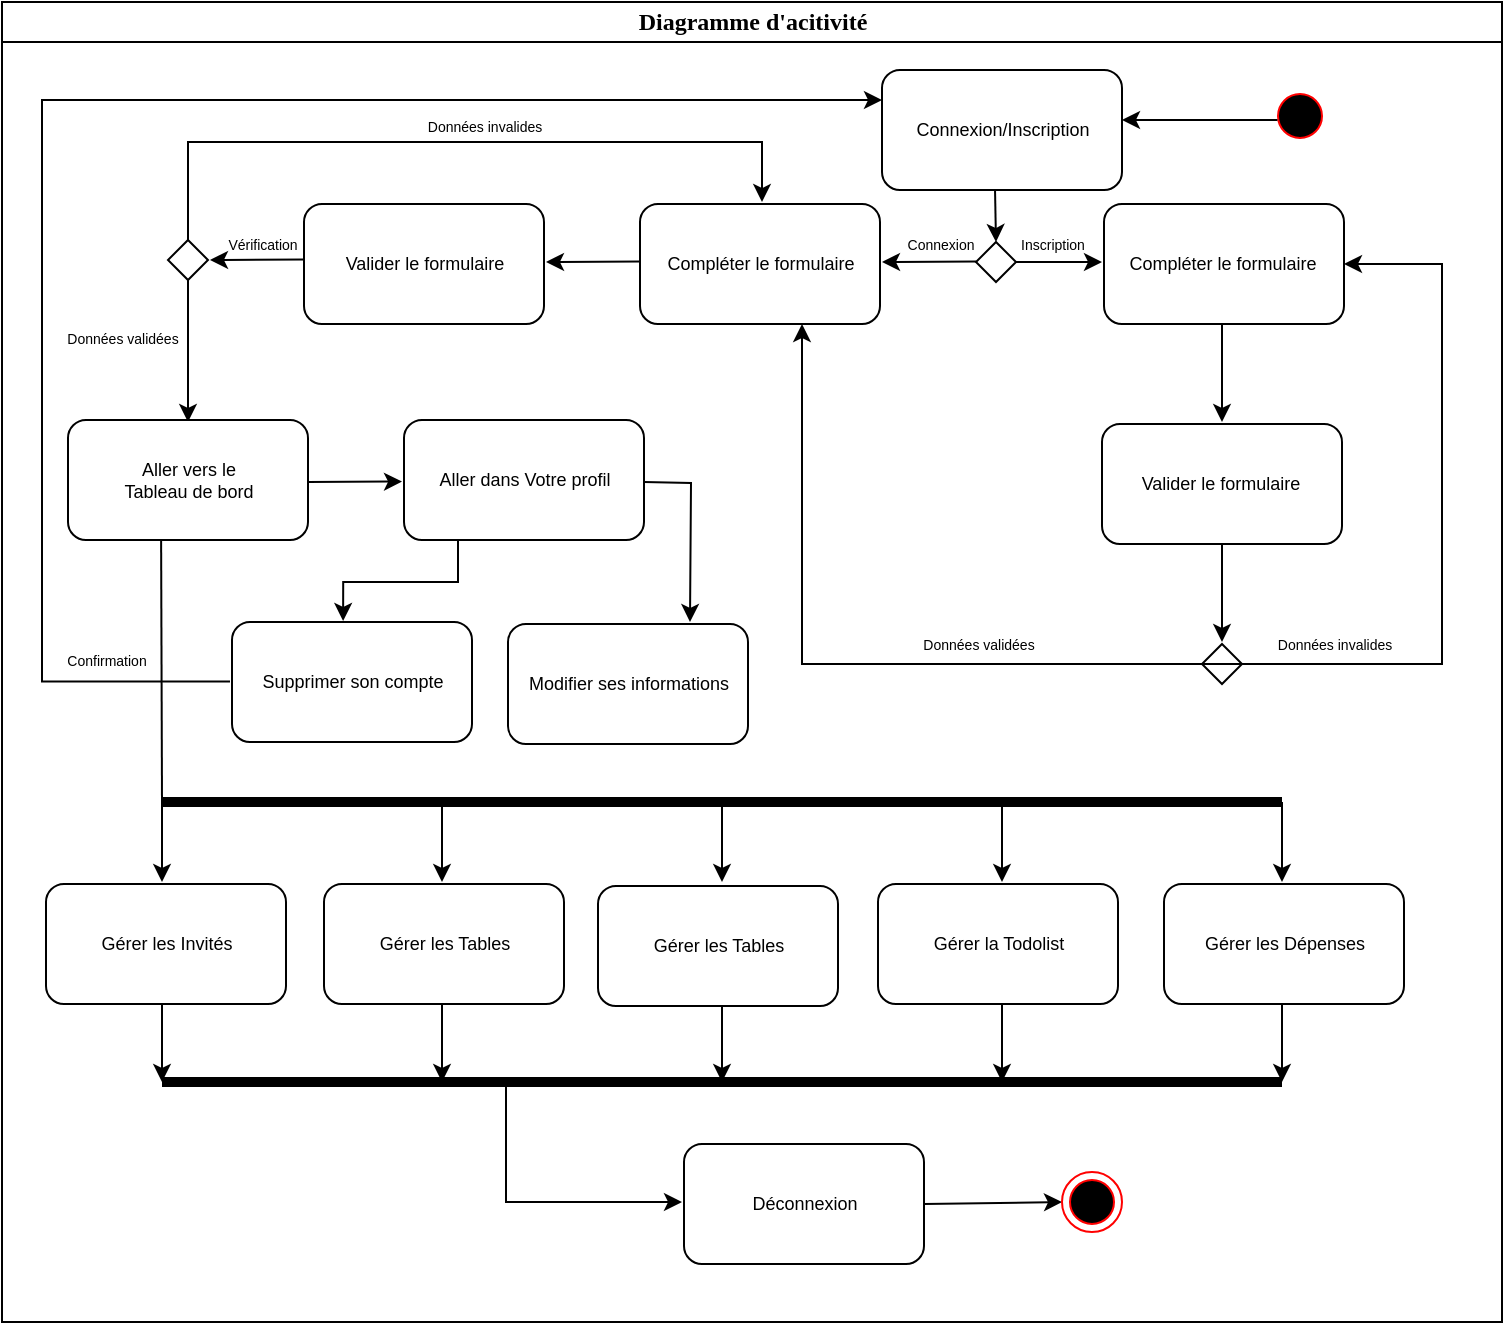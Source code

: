 <mxfile version="20.1.1" type="github">
  <diagram name="Page-1" id="0783ab3e-0a74-02c8-0abd-f7b4e66b4bec">
    <mxGraphModel dx="996" dy="680" grid="1" gridSize="10" guides="1" tooltips="1" connect="1" arrows="1" fold="1" page="1" pageScale="1" pageWidth="850" pageHeight="1100" background="none" math="0" shadow="0">
      <root>
        <mxCell id="0" />
        <mxCell id="1" parent="0" />
        <mxCell id="1c1d494c118603dd-1" value="Diagramme d&#39;acitivité" style="swimlane;html=1;childLayout=stackLayout;startSize=20;rounded=0;shadow=0;comic=0;labelBackgroundColor=none;strokeWidth=1;fontFamily=Verdana;fontSize=12;align=center;" parent="1" vertex="1">
          <mxGeometry x="40" y="20" width="750" height="660" as="geometry" />
        </mxCell>
        <mxCell id="aLRL2a5Y_UuWTGW3Ucmm-10" value="" style="endArrow=classic;html=1;rounded=0;exitX=0.471;exitY=1.004;exitDx=0;exitDy=0;exitPerimeter=0;" edge="1" parent="1c1d494c118603dd-1" source="aLRL2a5Y_UuWTGW3Ucmm-8">
          <mxGeometry width="50" height="50" relative="1" as="geometry">
            <mxPoint x="538.86" y="140.04" as="sourcePoint" />
            <mxPoint x="497" y="120" as="targetPoint" />
          </mxGeometry>
        </mxCell>
        <mxCell id="aLRL2a5Y_UuWTGW3Ucmm-12" value="" style="endArrow=classic;html=1;rounded=0;exitX=0.124;exitY=0.568;exitDx=0;exitDy=0;exitPerimeter=0;" edge="1" parent="1c1d494c118603dd-1">
          <mxGeometry width="50" height="50" relative="1" as="geometry">
            <mxPoint x="487" y="129.78" as="sourcePoint" />
            <mxPoint x="440" y="130" as="targetPoint" />
          </mxGeometry>
        </mxCell>
        <mxCell id="aLRL2a5Y_UuWTGW3Ucmm-26" value="" style="endArrow=classic;html=1;rounded=0;exitX=0.5;exitY=0;exitDx=0;exitDy=0;edgeStyle=orthogonalEdgeStyle;" edge="1" parent="1c1d494c118603dd-1" source="aLRL2a5Y_UuWTGW3Ucmm-23">
          <mxGeometry width="50" height="50" relative="1" as="geometry">
            <mxPoint x="90" y="110" as="sourcePoint" />
            <mxPoint x="380" y="100" as="targetPoint" />
            <Array as="points">
              <mxPoint x="93" y="70" />
              <mxPoint x="380" y="70" />
            </Array>
          </mxGeometry>
        </mxCell>
        <mxCell id="aLRL2a5Y_UuWTGW3Ucmm-28" value="" style="endArrow=classic;html=1;rounded=0;exitX=0.5;exitY=1;exitDx=0;exitDy=0;" edge="1" parent="1c1d494c118603dd-1" source="aLRL2a5Y_UuWTGW3Ucmm-23">
          <mxGeometry width="50" height="50" relative="1" as="geometry">
            <mxPoint x="90" y="140" as="sourcePoint" />
            <mxPoint x="93" y="210" as="targetPoint" />
          </mxGeometry>
        </mxCell>
        <mxCell id="aLRL2a5Y_UuWTGW3Ucmm-32" value="" style="endArrow=classic;html=1;rounded=0;exitX=0.471;exitY=1.004;exitDx=0;exitDy=0;exitPerimeter=0;" edge="1" parent="1c1d494c118603dd-1">
          <mxGeometry width="50" height="50" relative="1" as="geometry">
            <mxPoint x="610.0" y="160" as="sourcePoint" />
            <mxPoint x="610" y="210" as="targetPoint" />
          </mxGeometry>
        </mxCell>
        <mxCell id="aLRL2a5Y_UuWTGW3Ucmm-35" value="" style="endArrow=classic;html=1;rounded=0;exitX=0.471;exitY=1.004;exitDx=0;exitDy=0;exitPerimeter=0;" edge="1" parent="1c1d494c118603dd-1">
          <mxGeometry width="50" height="50" relative="1" as="geometry">
            <mxPoint x="610.0" y="270" as="sourcePoint" />
            <mxPoint x="610" y="320" as="targetPoint" />
          </mxGeometry>
        </mxCell>
        <mxCell id="aLRL2a5Y_UuWTGW3Ucmm-46" value="" style="endArrow=classic;html=1;rounded=0;exitX=0.124;exitY=0.568;exitDx=0;exitDy=0;exitPerimeter=0;edgeStyle=orthogonalEdgeStyle;" edge="1" parent="1c1d494c118603dd-1">
          <mxGeometry width="50" height="50" relative="1" as="geometry">
            <mxPoint x="321" y="240" as="sourcePoint" />
            <mxPoint x="344" y="310" as="targetPoint" />
          </mxGeometry>
        </mxCell>
        <mxCell id="aLRL2a5Y_UuWTGW3Ucmm-55" value="" style="endArrow=classic;html=1;rounded=0;exitX=0.5;exitY=1;exitDx=0;exitDy=0;" edge="1" parent="1c1d494c118603dd-1">
          <mxGeometry width="50" height="50" relative="1" as="geometry">
            <mxPoint x="80" y="400" as="sourcePoint" />
            <mxPoint x="80" y="440" as="targetPoint" />
          </mxGeometry>
        </mxCell>
        <mxCell id="aLRL2a5Y_UuWTGW3Ucmm-56" value="" style="endArrow=classic;html=1;rounded=0;exitX=0.5;exitY=1;exitDx=0;exitDy=0;" edge="1" parent="1c1d494c118603dd-1">
          <mxGeometry width="50" height="50" relative="1" as="geometry">
            <mxPoint x="220" y="400" as="sourcePoint" />
            <mxPoint x="220" y="440" as="targetPoint" />
          </mxGeometry>
        </mxCell>
        <mxCell id="aLRL2a5Y_UuWTGW3Ucmm-57" value="" style="endArrow=classic;html=1;rounded=0;exitX=0.5;exitY=1;exitDx=0;exitDy=0;" edge="1" parent="1c1d494c118603dd-1">
          <mxGeometry width="50" height="50" relative="1" as="geometry">
            <mxPoint x="360" y="400" as="sourcePoint" />
            <mxPoint x="360" y="440" as="targetPoint" />
          </mxGeometry>
        </mxCell>
        <mxCell id="aLRL2a5Y_UuWTGW3Ucmm-58" value="" style="endArrow=classic;html=1;rounded=0;exitX=0.5;exitY=1;exitDx=0;exitDy=0;" edge="1" parent="1c1d494c118603dd-1">
          <mxGeometry width="50" height="50" relative="1" as="geometry">
            <mxPoint x="500" y="400" as="sourcePoint" />
            <mxPoint x="500" y="440" as="targetPoint" />
          </mxGeometry>
        </mxCell>
        <mxCell id="aLRL2a5Y_UuWTGW3Ucmm-72" value="" style="endArrow=classic;html=1;rounded=0;exitX=0.5;exitY=1;exitDx=0;exitDy=0;" edge="1" parent="1c1d494c118603dd-1">
          <mxGeometry width="50" height="50" relative="1" as="geometry">
            <mxPoint x="80" y="500.0" as="sourcePoint" />
            <mxPoint x="80" y="540.0" as="targetPoint" />
          </mxGeometry>
        </mxCell>
        <mxCell id="aLRL2a5Y_UuWTGW3Ucmm-73" value="" style="endArrow=classic;html=1;rounded=0;exitX=0.5;exitY=1;exitDx=0;exitDy=0;" edge="1" parent="1c1d494c118603dd-1">
          <mxGeometry width="50" height="50" relative="1" as="geometry">
            <mxPoint x="220" y="500" as="sourcePoint" />
            <mxPoint x="220" y="540" as="targetPoint" />
          </mxGeometry>
        </mxCell>
        <mxCell id="aLRL2a5Y_UuWTGW3Ucmm-74" value="" style="endArrow=classic;html=1;rounded=0;exitX=0.5;exitY=1;exitDx=0;exitDy=0;" edge="1" parent="1c1d494c118603dd-1">
          <mxGeometry width="50" height="50" relative="1" as="geometry">
            <mxPoint x="360.0" y="500" as="sourcePoint" />
            <mxPoint x="360.0" y="540" as="targetPoint" />
          </mxGeometry>
        </mxCell>
        <mxCell id="aLRL2a5Y_UuWTGW3Ucmm-75" value="" style="endArrow=classic;html=1;rounded=0;exitX=0.5;exitY=1;exitDx=0;exitDy=0;" edge="1" parent="1c1d494c118603dd-1">
          <mxGeometry width="50" height="50" relative="1" as="geometry">
            <mxPoint x="500.0" y="500" as="sourcePoint" />
            <mxPoint x="500.0" y="540" as="targetPoint" />
          </mxGeometry>
        </mxCell>
        <mxCell id="aLRL2a5Y_UuWTGW3Ucmm-93" value="" style="endArrow=classic;html=1;rounded=0;exitX=0.5;exitY=1;exitDx=0;exitDy=0;" edge="1" parent="1c1d494c118603dd-1">
          <mxGeometry width="50" height="50" relative="1" as="geometry">
            <mxPoint x="640" y="500.0" as="sourcePoint" />
            <mxPoint x="640" y="540.0" as="targetPoint" />
          </mxGeometry>
        </mxCell>
        <mxCell id="aLRL2a5Y_UuWTGW3Ucmm-94" value="" style="endArrow=none;html=1;rounded=0;fontSize=7;strokeWidth=5;" edge="1" parent="1c1d494c118603dd-1">
          <mxGeometry width="50" height="50" relative="1" as="geometry">
            <mxPoint x="80" y="540" as="sourcePoint" />
            <mxPoint x="640" y="540" as="targetPoint" />
          </mxGeometry>
        </mxCell>
        <mxCell id="aLRL2a5Y_UuWTGW3Ucmm-95" value="" style="endArrow=classic;html=1;rounded=0;exitX=0.5;exitY=1;exitDx=0;exitDy=0;edgeStyle=orthogonalEdgeStyle;" edge="1" parent="1c1d494c118603dd-1">
          <mxGeometry width="50" height="50" relative="1" as="geometry">
            <mxPoint x="252.0" y="540" as="sourcePoint" />
            <mxPoint x="340" y="600" as="targetPoint" />
            <Array as="points">
              <mxPoint x="252" y="600" />
              <mxPoint x="252" y="600" />
            </Array>
          </mxGeometry>
        </mxCell>
        <mxCell id="aLRL2a5Y_UuWTGW3Ucmm-105" value="" style="endArrow=classic;html=1;rounded=0;exitX=0.5;exitY=1;exitDx=0;exitDy=0;" edge="1" parent="1c1d494c118603dd-1">
          <mxGeometry width="50" height="50" relative="1" as="geometry">
            <mxPoint x="640" y="400.0" as="sourcePoint" />
            <mxPoint x="640" y="440.0" as="targetPoint" />
          </mxGeometry>
        </mxCell>
        <mxCell id="aLRL2a5Y_UuWTGW3Ucmm-4" value="" style="ellipse;html=1;shape=startState;fillColor=#000000;strokeColor=#ff0000;" vertex="1" parent="1">
          <mxGeometry x="674" y="62" width="30" height="30" as="geometry" />
        </mxCell>
        <mxCell id="aLRL2a5Y_UuWTGW3Ucmm-6" value="" style="endArrow=classic;html=1;rounded=0;exitX=0.124;exitY=0.568;exitDx=0;exitDy=0;exitPerimeter=0;" edge="1" parent="1" source="aLRL2a5Y_UuWTGW3Ucmm-4">
          <mxGeometry width="50" height="50" relative="1" as="geometry">
            <mxPoint x="590" y="169" as="sourcePoint" />
            <mxPoint x="600" y="79" as="targetPoint" />
          </mxGeometry>
        </mxCell>
        <mxCell id="aLRL2a5Y_UuWTGW3Ucmm-8" value="" style="rounded=1;whiteSpace=wrap;html=1;" vertex="1" parent="1">
          <mxGeometry x="480" y="54" width="120" height="60" as="geometry" />
        </mxCell>
        <mxCell id="aLRL2a5Y_UuWTGW3Ucmm-9" value="Connexion/Inscription" style="text;html=1;resizable=0;autosize=1;align=center;verticalAlign=middle;points=[];fillColor=none;strokeColor=none;rounded=0;fontSize=9;" vertex="1" parent="1">
          <mxGeometry x="485" y="74" width="110" height="20" as="geometry" />
        </mxCell>
        <mxCell id="aLRL2a5Y_UuWTGW3Ucmm-11" value="" style="rhombus;whiteSpace=wrap;html=1;fontSize=9;" vertex="1" parent="1">
          <mxGeometry x="527" y="140" width="20" height="20" as="geometry" />
        </mxCell>
        <mxCell id="aLRL2a5Y_UuWTGW3Ucmm-13" value="" style="endArrow=classic;html=1;rounded=0;exitX=1;exitY=0.5;exitDx=0;exitDy=0;" edge="1" parent="1" source="aLRL2a5Y_UuWTGW3Ucmm-11">
          <mxGeometry width="50" height="50" relative="1" as="geometry">
            <mxPoint x="537" y="159.78" as="sourcePoint" />
            <mxPoint x="590" y="150" as="targetPoint" />
          </mxGeometry>
        </mxCell>
        <mxCell id="aLRL2a5Y_UuWTGW3Ucmm-14" value="Connexion" style="text;html=1;resizable=0;autosize=1;align=center;verticalAlign=middle;points=[];fillColor=none;strokeColor=none;rounded=0;fontSize=7;" vertex="1" parent="1">
          <mxGeometry x="479" y="132" width="60" height="20" as="geometry" />
        </mxCell>
        <mxCell id="aLRL2a5Y_UuWTGW3Ucmm-15" value="Inscription" style="text;html=1;resizable=0;autosize=1;align=center;verticalAlign=middle;points=[];fillColor=none;strokeColor=none;rounded=0;fontSize=7;" vertex="1" parent="1">
          <mxGeometry x="535" y="132" width="60" height="20" as="geometry" />
        </mxCell>
        <mxCell id="aLRL2a5Y_UuWTGW3Ucmm-16" value="" style="rounded=1;whiteSpace=wrap;html=1;fontSize=4;" vertex="1" parent="1">
          <mxGeometry x="359" y="121" width="120" height="60" as="geometry" />
        </mxCell>
        <mxCell id="aLRL2a5Y_UuWTGW3Ucmm-17" value="Compléter le formulaire" style="text;html=1;resizable=0;autosize=1;align=center;verticalAlign=middle;points=[];fillColor=none;strokeColor=none;rounded=0;fontSize=9;" vertex="1" parent="1">
          <mxGeometry x="359" y="141" width="120" height="20" as="geometry" />
        </mxCell>
        <mxCell id="aLRL2a5Y_UuWTGW3Ucmm-19" value="" style="endArrow=classic;html=1;rounded=0;exitX=0.124;exitY=0.568;exitDx=0;exitDy=0;exitPerimeter=0;" edge="1" parent="1">
          <mxGeometry width="50" height="50" relative="1" as="geometry">
            <mxPoint x="359.0" y="149.78" as="sourcePoint" />
            <mxPoint x="312" y="150" as="targetPoint" />
          </mxGeometry>
        </mxCell>
        <mxCell id="aLRL2a5Y_UuWTGW3Ucmm-20" value="" style="rounded=1;whiteSpace=wrap;html=1;fontSize=4;" vertex="1" parent="1">
          <mxGeometry x="191" y="121" width="120" height="60" as="geometry" />
        </mxCell>
        <mxCell id="aLRL2a5Y_UuWTGW3Ucmm-21" value="Valider le formulaire" style="text;html=1;resizable=0;autosize=1;align=center;verticalAlign=middle;points=[];fillColor=none;strokeColor=none;rounded=0;fontSize=9;" vertex="1" parent="1">
          <mxGeometry x="201" y="141" width="100" height="20" as="geometry" />
        </mxCell>
        <mxCell id="aLRL2a5Y_UuWTGW3Ucmm-22" value="" style="endArrow=classic;html=1;rounded=0;exitX=0.124;exitY=0.568;exitDx=0;exitDy=0;exitPerimeter=0;" edge="1" parent="1">
          <mxGeometry width="50" height="50" relative="1" as="geometry">
            <mxPoint x="191.0" y="148.78" as="sourcePoint" />
            <mxPoint x="144" y="149" as="targetPoint" />
          </mxGeometry>
        </mxCell>
        <mxCell id="aLRL2a5Y_UuWTGW3Ucmm-23" value="" style="rhombus;whiteSpace=wrap;html=1;fontSize=9;" vertex="1" parent="1">
          <mxGeometry x="123" y="139" width="20" height="20" as="geometry" />
        </mxCell>
        <mxCell id="aLRL2a5Y_UuWTGW3Ucmm-24" value="Vérification" style="text;html=1;resizable=0;autosize=1;align=center;verticalAlign=middle;points=[];fillColor=none;strokeColor=none;rounded=0;fontSize=7;" vertex="1" parent="1">
          <mxGeometry x="140" y="132" width="60" height="20" as="geometry" />
        </mxCell>
        <mxCell id="aLRL2a5Y_UuWTGW3Ucmm-27" value="Données invalides" style="text;html=1;resizable=0;autosize=1;align=center;verticalAlign=middle;points=[];fillColor=none;strokeColor=none;rounded=0;fontSize=7;" vertex="1" parent="1">
          <mxGeometry x="241" y="73" width="80" height="20" as="geometry" />
        </mxCell>
        <mxCell id="aLRL2a5Y_UuWTGW3Ucmm-29" value="Données validées" style="text;html=1;resizable=0;autosize=1;align=center;verticalAlign=middle;points=[];fillColor=none;strokeColor=none;rounded=0;fontSize=7;" vertex="1" parent="1">
          <mxGeometry x="60" y="179" width="80" height="20" as="geometry" />
        </mxCell>
        <mxCell id="aLRL2a5Y_UuWTGW3Ucmm-30" value="" style="rounded=1;whiteSpace=wrap;html=1;fontSize=4;" vertex="1" parent="1">
          <mxGeometry x="591" y="121" width="120" height="60" as="geometry" />
        </mxCell>
        <mxCell id="aLRL2a5Y_UuWTGW3Ucmm-31" value="Compléter le formulaire" style="text;html=1;resizable=0;autosize=1;align=center;verticalAlign=middle;points=[];fillColor=none;strokeColor=none;rounded=0;fontSize=9;" vertex="1" parent="1">
          <mxGeometry x="590" y="141" width="120" height="20" as="geometry" />
        </mxCell>
        <mxCell id="aLRL2a5Y_UuWTGW3Ucmm-33" value="" style="rounded=1;whiteSpace=wrap;html=1;fontSize=4;" vertex="1" parent="1">
          <mxGeometry x="590" y="231" width="120" height="60" as="geometry" />
        </mxCell>
        <mxCell id="aLRL2a5Y_UuWTGW3Ucmm-34" value="Valider le formulaire" style="text;html=1;resizable=0;autosize=1;align=center;verticalAlign=middle;points=[];fillColor=none;strokeColor=none;rounded=0;fontSize=9;" vertex="1" parent="1">
          <mxGeometry x="599" y="251" width="100" height="20" as="geometry" />
        </mxCell>
        <mxCell id="aLRL2a5Y_UuWTGW3Ucmm-36" value="" style="rhombus;whiteSpace=wrap;html=1;fontSize=9;" vertex="1" parent="1">
          <mxGeometry x="640" y="341" width="20" height="20" as="geometry" />
        </mxCell>
        <mxCell id="aLRL2a5Y_UuWTGW3Ucmm-37" value="" style="endArrow=classic;html=1;rounded=0;exitX=1;exitY=0.5;exitDx=0;exitDy=0;edgeStyle=orthogonalEdgeStyle;entryX=1;entryY=0.5;entryDx=0;entryDy=0;" edge="1" parent="1" target="aLRL2a5Y_UuWTGW3Ucmm-30">
          <mxGeometry width="50" height="50" relative="1" as="geometry">
            <mxPoint x="660" y="351" as="sourcePoint" />
            <mxPoint x="760" y="150" as="targetPoint" />
            <Array as="points">
              <mxPoint x="760" y="351" />
              <mxPoint x="760" y="151" />
            </Array>
          </mxGeometry>
        </mxCell>
        <mxCell id="aLRL2a5Y_UuWTGW3Ucmm-38" value="&lt;font style=&quot;font-size: 7px;&quot;&gt;Données invalides&lt;/font&gt;" style="text;html=1;resizable=0;autosize=1;align=center;verticalAlign=middle;points=[];fillColor=none;strokeColor=none;rounded=0;fontSize=7;" vertex="1" parent="1">
          <mxGeometry x="666" y="332" width="80" height="20" as="geometry" />
        </mxCell>
        <mxCell id="aLRL2a5Y_UuWTGW3Ucmm-39" value="" style="endArrow=classic;html=1;rounded=0;exitX=0.124;exitY=0.568;exitDx=0;exitDy=0;exitPerimeter=0;edgeStyle=orthogonalEdgeStyle;entryX=0.5;entryY=1;entryDx=0;entryDy=0;" edge="1" parent="1">
          <mxGeometry width="50" height="50" relative="1" as="geometry">
            <mxPoint x="661" y="351" as="sourcePoint" />
            <mxPoint x="440" y="181" as="targetPoint" />
            <Array as="points">
              <mxPoint x="440" y="351" />
            </Array>
          </mxGeometry>
        </mxCell>
        <mxCell id="aLRL2a5Y_UuWTGW3Ucmm-40" value="&lt;font style=&quot;font-size: 7px;&quot;&gt;Données validées&lt;/font&gt;" style="text;html=1;resizable=0;autosize=1;align=center;verticalAlign=middle;points=[];fillColor=none;strokeColor=none;rounded=0;fontSize=7;" vertex="1" parent="1">
          <mxGeometry x="488" y="332" width="80" height="20" as="geometry" />
        </mxCell>
        <mxCell id="aLRL2a5Y_UuWTGW3Ucmm-41" value="" style="rounded=1;whiteSpace=wrap;html=1;fontSize=4;" vertex="1" parent="1">
          <mxGeometry x="73" y="229" width="120" height="60" as="geometry" />
        </mxCell>
        <mxCell id="aLRL2a5Y_UuWTGW3Ucmm-42" value="Aller vers le &lt;br&gt;Tableau de bord" style="text;html=1;resizable=0;autosize=1;align=center;verticalAlign=middle;points=[];fillColor=none;strokeColor=none;rounded=0;fontSize=9;" vertex="1" parent="1">
          <mxGeometry x="88" y="239" width="90" height="40" as="geometry" />
        </mxCell>
        <mxCell id="aLRL2a5Y_UuWTGW3Ucmm-43" value="" style="endArrow=classic;html=1;rounded=0;exitX=0.124;exitY=0.568;exitDx=0;exitDy=0;exitPerimeter=0;" edge="1" parent="1">
          <mxGeometry width="50" height="50" relative="1" as="geometry">
            <mxPoint x="193" y="260" as="sourcePoint" />
            <mxPoint x="240.0" y="259.78" as="targetPoint" />
          </mxGeometry>
        </mxCell>
        <mxCell id="aLRL2a5Y_UuWTGW3Ucmm-44" value="" style="rounded=1;whiteSpace=wrap;html=1;fontSize=4;" vertex="1" parent="1">
          <mxGeometry x="241" y="229" width="120" height="60" as="geometry" />
        </mxCell>
        <mxCell id="aLRL2a5Y_UuWTGW3Ucmm-45" value="Aller dans Votre profil" style="text;html=1;resizable=0;autosize=1;align=center;verticalAlign=middle;points=[];fillColor=none;strokeColor=none;rounded=0;fontSize=9;" vertex="1" parent="1">
          <mxGeometry x="246" y="249" width="110" height="20" as="geometry" />
        </mxCell>
        <mxCell id="aLRL2a5Y_UuWTGW3Ucmm-47" value="" style="rounded=1;whiteSpace=wrap;html=1;fontSize=4;" vertex="1" parent="1">
          <mxGeometry x="293" y="331" width="120" height="60" as="geometry" />
        </mxCell>
        <mxCell id="aLRL2a5Y_UuWTGW3Ucmm-48" value="Modifier ses informations" style="text;html=1;resizable=0;autosize=1;align=center;verticalAlign=middle;points=[];fillColor=none;strokeColor=none;rounded=0;fontSize=9;" vertex="1" parent="1">
          <mxGeometry x="293" y="351" width="120" height="20" as="geometry" />
        </mxCell>
        <mxCell id="aLRL2a5Y_UuWTGW3Ucmm-49" value="" style="endArrow=classic;html=1;rounded=0;edgeStyle=orthogonalEdgeStyle;entryX=0.463;entryY=-0.009;entryDx=0;entryDy=0;entryPerimeter=0;" edge="1" parent="1" target="aLRL2a5Y_UuWTGW3Ucmm-50">
          <mxGeometry width="50" height="50" relative="1" as="geometry">
            <mxPoint x="268" y="289" as="sourcePoint" />
            <mxPoint x="258" y="330" as="targetPoint" />
            <Array as="points">
              <mxPoint x="268" y="289" />
              <mxPoint x="268" y="310" />
              <mxPoint x="210" y="310" />
              <mxPoint x="210" y="331" />
            </Array>
          </mxGeometry>
        </mxCell>
        <mxCell id="aLRL2a5Y_UuWTGW3Ucmm-50" value="" style="rounded=1;whiteSpace=wrap;html=1;fontSize=4;" vertex="1" parent="1">
          <mxGeometry x="155" y="330" width="120" height="60" as="geometry" />
        </mxCell>
        <mxCell id="aLRL2a5Y_UuWTGW3Ucmm-51" value="Supprimer son compte" style="text;html=1;resizable=0;autosize=1;align=center;verticalAlign=middle;points=[];fillColor=none;strokeColor=none;rounded=0;fontSize=9;" vertex="1" parent="1">
          <mxGeometry x="160" y="350" width="110" height="20" as="geometry" />
        </mxCell>
        <mxCell id="aLRL2a5Y_UuWTGW3Ucmm-52" value="" style="endArrow=classic;html=1;rounded=0;exitX=0.124;exitY=0.568;exitDx=0;exitDy=0;exitPerimeter=0;edgeStyle=orthogonalEdgeStyle;entryX=0;entryY=0.25;entryDx=0;entryDy=0;" edge="1" parent="1" target="aLRL2a5Y_UuWTGW3Ucmm-8">
          <mxGeometry width="50" height="50" relative="1" as="geometry">
            <mxPoint x="154.0" y="359.78" as="sourcePoint" />
            <mxPoint x="450" y="50" as="targetPoint" />
            <Array as="points">
              <mxPoint x="60" y="360" />
              <mxPoint x="60" y="69" />
            </Array>
          </mxGeometry>
        </mxCell>
        <mxCell id="aLRL2a5Y_UuWTGW3Ucmm-53" value="Confirmation" style="text;html=1;resizable=0;autosize=1;align=center;verticalAlign=middle;points=[];fillColor=none;strokeColor=none;rounded=0;fontSize=7;" vertex="1" parent="1">
          <mxGeometry x="62" y="340" width="60" height="20" as="geometry" />
        </mxCell>
        <mxCell id="aLRL2a5Y_UuWTGW3Ucmm-62" value="" style="rounded=1;whiteSpace=wrap;html=1;fontSize=4;" vertex="1" parent="1">
          <mxGeometry x="62" y="461" width="120" height="60" as="geometry" />
        </mxCell>
        <mxCell id="aLRL2a5Y_UuWTGW3Ucmm-63" value="Gérer les Invités" style="text;html=1;resizable=0;autosize=1;align=center;verticalAlign=middle;points=[];fillColor=none;strokeColor=none;rounded=0;fontSize=9;" vertex="1" parent="1">
          <mxGeometry x="77" y="481" width="90" height="20" as="geometry" />
        </mxCell>
        <mxCell id="aLRL2a5Y_UuWTGW3Ucmm-64" value="" style="rounded=1;whiteSpace=wrap;html=1;fontSize=4;" vertex="1" parent="1">
          <mxGeometry x="201" y="461" width="120" height="60" as="geometry" />
        </mxCell>
        <mxCell id="aLRL2a5Y_UuWTGW3Ucmm-65" value="Gérer les Tables" style="text;html=1;resizable=0;autosize=1;align=center;verticalAlign=middle;points=[];fillColor=none;strokeColor=none;rounded=0;fontSize=9;" vertex="1" parent="1">
          <mxGeometry x="216" y="481" width="90" height="20" as="geometry" />
        </mxCell>
        <mxCell id="aLRL2a5Y_UuWTGW3Ucmm-66" value="" style="rounded=1;whiteSpace=wrap;html=1;fontSize=4;" vertex="1" parent="1">
          <mxGeometry x="338" y="462" width="120" height="60" as="geometry" />
        </mxCell>
        <mxCell id="aLRL2a5Y_UuWTGW3Ucmm-67" value="Gérer les Tables" style="text;html=1;resizable=0;autosize=1;align=center;verticalAlign=middle;points=[];fillColor=none;strokeColor=none;rounded=0;fontSize=9;" vertex="1" parent="1">
          <mxGeometry x="353" y="482" width="90" height="20" as="geometry" />
        </mxCell>
        <mxCell id="aLRL2a5Y_UuWTGW3Ucmm-68" value="" style="rounded=1;whiteSpace=wrap;html=1;fontSize=4;" vertex="1" parent="1">
          <mxGeometry x="478" y="461" width="120" height="60" as="geometry" />
        </mxCell>
        <mxCell id="aLRL2a5Y_UuWTGW3Ucmm-69" value="Gérer la Todolist" style="text;html=1;resizable=0;autosize=1;align=center;verticalAlign=middle;points=[];fillColor=none;strokeColor=none;rounded=0;fontSize=9;" vertex="1" parent="1">
          <mxGeometry x="493" y="481" width="90" height="20" as="geometry" />
        </mxCell>
        <mxCell id="aLRL2a5Y_UuWTGW3Ucmm-70" value="" style="rounded=1;whiteSpace=wrap;html=1;fontSize=4;" vertex="1" parent="1">
          <mxGeometry x="621" y="461" width="120" height="60" as="geometry" />
        </mxCell>
        <mxCell id="aLRL2a5Y_UuWTGW3Ucmm-71" value="Gérer les Dépenses" style="text;html=1;resizable=0;autosize=1;align=center;verticalAlign=middle;points=[];fillColor=none;strokeColor=none;rounded=0;fontSize=9;" vertex="1" parent="1">
          <mxGeometry x="631" y="481" width="100" height="20" as="geometry" />
        </mxCell>
        <mxCell id="aLRL2a5Y_UuWTGW3Ucmm-96" value="" style="rounded=1;whiteSpace=wrap;html=1;fontSize=4;" vertex="1" parent="1">
          <mxGeometry x="381" y="591" width="120" height="60" as="geometry" />
        </mxCell>
        <mxCell id="aLRL2a5Y_UuWTGW3Ucmm-97" value="Déconnexion" style="text;html=1;resizable=0;autosize=1;align=center;verticalAlign=middle;points=[];fillColor=none;strokeColor=none;rounded=0;fontSize=9;" vertex="1" parent="1">
          <mxGeometry x="401" y="611" width="80" height="20" as="geometry" />
        </mxCell>
        <mxCell id="aLRL2a5Y_UuWTGW3Ucmm-98" value="" style="endArrow=classic;html=1;rounded=0;fontSize=7;exitX=1;exitY=0.5;exitDx=0;exitDy=0;" edge="1" parent="1" source="aLRL2a5Y_UuWTGW3Ucmm-96">
          <mxGeometry width="50" height="50" relative="1" as="geometry">
            <mxPoint x="430" y="490" as="sourcePoint" />
            <mxPoint x="570" y="620" as="targetPoint" />
          </mxGeometry>
        </mxCell>
        <mxCell id="aLRL2a5Y_UuWTGW3Ucmm-100" value="" style="ellipse;html=1;shape=endState;fillColor=#000000;strokeColor=#ff0000;fontSize=7;" vertex="1" parent="1">
          <mxGeometry x="570" y="605" width="30" height="30" as="geometry" />
        </mxCell>
        <mxCell id="aLRL2a5Y_UuWTGW3Ucmm-103" value="" style="endArrow=none;html=1;rounded=0;fontSize=7;strokeWidth=1;entryX=0.388;entryY=1.005;entryDx=0;entryDy=0;entryPerimeter=0;" edge="1" parent="1" target="aLRL2a5Y_UuWTGW3Ucmm-41">
          <mxGeometry width="50" height="50" relative="1" as="geometry">
            <mxPoint x="120" y="420" as="sourcePoint" />
            <mxPoint x="380" y="480" as="targetPoint" />
          </mxGeometry>
        </mxCell>
        <mxCell id="aLRL2a5Y_UuWTGW3Ucmm-104" value="" style="endArrow=none;html=1;rounded=0;fontSize=7;strokeWidth=5;" edge="1" parent="1">
          <mxGeometry width="50" height="50" relative="1" as="geometry">
            <mxPoint x="120" y="420" as="sourcePoint" />
            <mxPoint x="680" y="420" as="targetPoint" />
          </mxGeometry>
        </mxCell>
      </root>
    </mxGraphModel>
  </diagram>
</mxfile>
